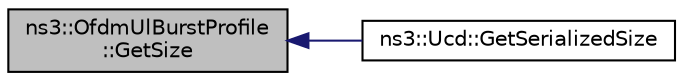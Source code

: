 digraph "ns3::OfdmUlBurstProfile::GetSize"
{
  edge [fontname="Helvetica",fontsize="10",labelfontname="Helvetica",labelfontsize="10"];
  node [fontname="Helvetica",fontsize="10",shape=record];
  rankdir="LR";
  Node1 [label="ns3::OfdmUlBurstProfile\l::GetSize",height=0.2,width=0.4,color="black", fillcolor="grey75", style="filled", fontcolor="black"];
  Node1 -> Node2 [dir="back",color="midnightblue",fontsize="10",style="solid"];
  Node2 [label="ns3::Ucd::GetSerializedSize",height=0.2,width=0.4,color="black", fillcolor="white", style="filled",URL="$db/dda/classns3_1_1Ucd.html#aec3f0aa1bc45ff037bfa317210dad5e1"];
}
